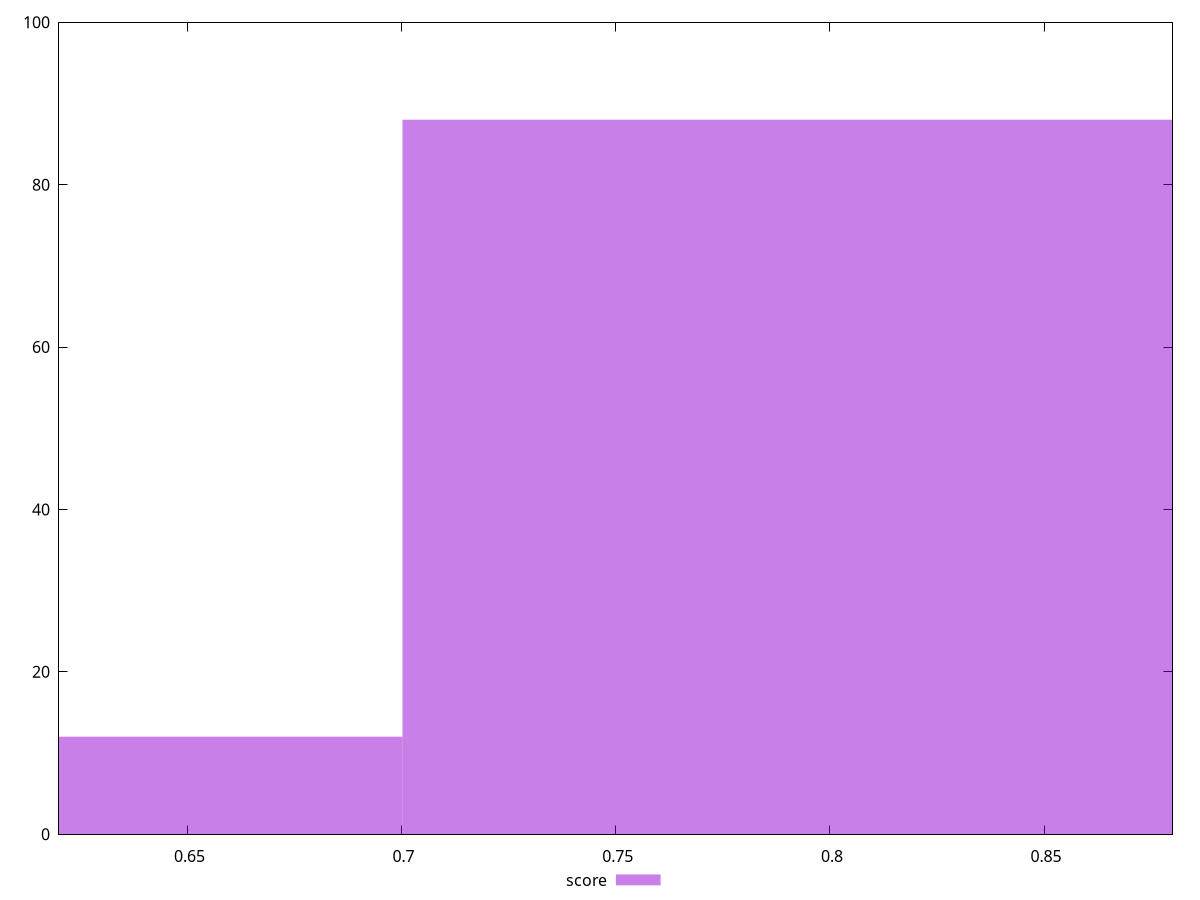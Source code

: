 reset

$score <<EOF
0.8002297015580869 88
0.6001722761685652 12
EOF

set key outside below
set boxwidth 0.20005742538952173
set xrange [0.62:0.88]
set yrange [0:100]
set trange [0:100]
set style fill transparent solid 0.5 noborder
set terminal svg size 640, 490 enhanced background rgb 'white'
set output "reports/report_00031_2021-02-24T23-18-18.084Z/uses-text-compression/samples/card/score/histogram.svg"

plot $score title "score" with boxes

reset
